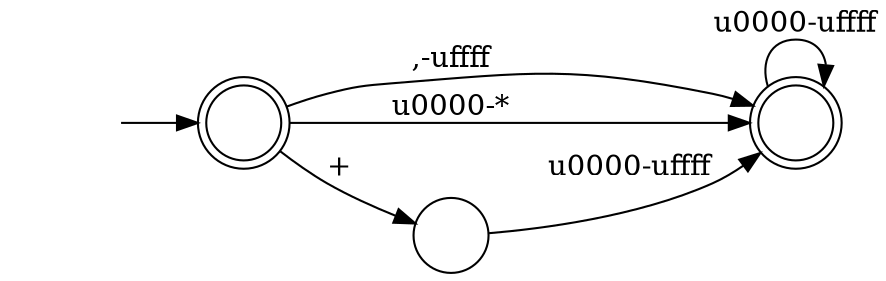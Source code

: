 digraph Automaton {
  rankdir = LR;
  0 [shape=doublecircle,label=""];
  initial [shape=plaintext,label=""];
  initial -> 0
  0 -> 2 [label=",-\uffff"]
  0 -> 1 [label="+"]
  0 -> 2 [label="\u0000-*"]
  1 [shape=circle,label=""];
  1 -> 2 [label="\u0000-\uffff"]
  2 [shape=doublecircle,label=""];
  2 -> 2 [label="\u0000-\uffff"]
}
